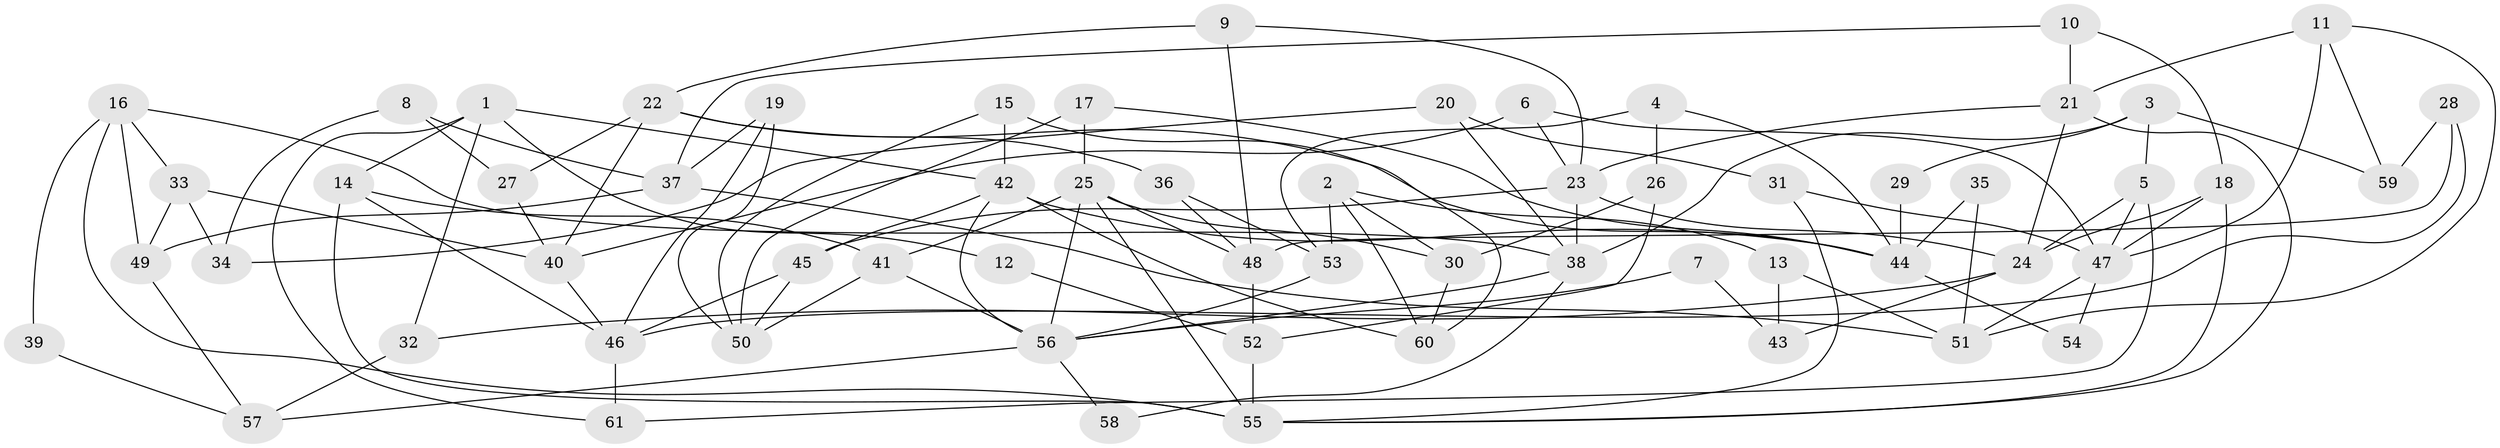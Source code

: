// Generated by graph-tools (version 1.1) at 2025/11/02/27/25 16:11:24]
// undirected, 61 vertices, 122 edges
graph export_dot {
graph [start="1"]
  node [color=gray90,style=filled];
  1;
  2;
  3;
  4;
  5;
  6;
  7;
  8;
  9;
  10;
  11;
  12;
  13;
  14;
  15;
  16;
  17;
  18;
  19;
  20;
  21;
  22;
  23;
  24;
  25;
  26;
  27;
  28;
  29;
  30;
  31;
  32;
  33;
  34;
  35;
  36;
  37;
  38;
  39;
  40;
  41;
  42;
  43;
  44;
  45;
  46;
  47;
  48;
  49;
  50;
  51;
  52;
  53;
  54;
  55;
  56;
  57;
  58;
  59;
  60;
  61;
  1 -- 61;
  1 -- 32;
  1 -- 12;
  1 -- 14;
  1 -- 42;
  2 -- 53;
  2 -- 60;
  2 -- 13;
  2 -- 30;
  3 -- 5;
  3 -- 59;
  3 -- 29;
  3 -- 38;
  4 -- 53;
  4 -- 44;
  4 -- 26;
  5 -- 24;
  5 -- 47;
  5 -- 61;
  6 -- 47;
  6 -- 23;
  6 -- 40;
  7 -- 43;
  7 -- 56;
  8 -- 37;
  8 -- 34;
  8 -- 27;
  9 -- 22;
  9 -- 48;
  9 -- 23;
  10 -- 21;
  10 -- 37;
  10 -- 18;
  11 -- 47;
  11 -- 21;
  11 -- 51;
  11 -- 59;
  12 -- 52;
  13 -- 51;
  13 -- 43;
  14 -- 41;
  14 -- 46;
  14 -- 55;
  15 -- 42;
  15 -- 50;
  15 -- 60;
  16 -- 38;
  16 -- 55;
  16 -- 33;
  16 -- 39;
  16 -- 49;
  17 -- 50;
  17 -- 44;
  17 -- 25;
  18 -- 55;
  18 -- 24;
  18 -- 47;
  19 -- 50;
  19 -- 46;
  19 -- 37;
  20 -- 31;
  20 -- 38;
  20 -- 34;
  21 -- 55;
  21 -- 23;
  21 -- 24;
  22 -- 27;
  22 -- 40;
  22 -- 36;
  22 -- 44;
  23 -- 24;
  23 -- 38;
  23 -- 45;
  24 -- 32;
  24 -- 43;
  25 -- 56;
  25 -- 30;
  25 -- 41;
  25 -- 48;
  25 -- 55;
  26 -- 30;
  26 -- 52;
  27 -- 40;
  28 -- 46;
  28 -- 48;
  28 -- 59;
  29 -- 44;
  30 -- 60;
  31 -- 47;
  31 -- 55;
  32 -- 57;
  33 -- 40;
  33 -- 34;
  33 -- 49;
  35 -- 51;
  35 -- 44;
  36 -- 48;
  36 -- 53;
  37 -- 49;
  37 -- 51;
  38 -- 56;
  38 -- 58;
  39 -- 57;
  40 -- 46;
  41 -- 56;
  41 -- 50;
  42 -- 60;
  42 -- 44;
  42 -- 45;
  42 -- 56;
  44 -- 54;
  45 -- 46;
  45 -- 50;
  46 -- 61;
  47 -- 51;
  47 -- 54;
  48 -- 52;
  49 -- 57;
  52 -- 55;
  53 -- 56;
  56 -- 57;
  56 -- 58;
}
